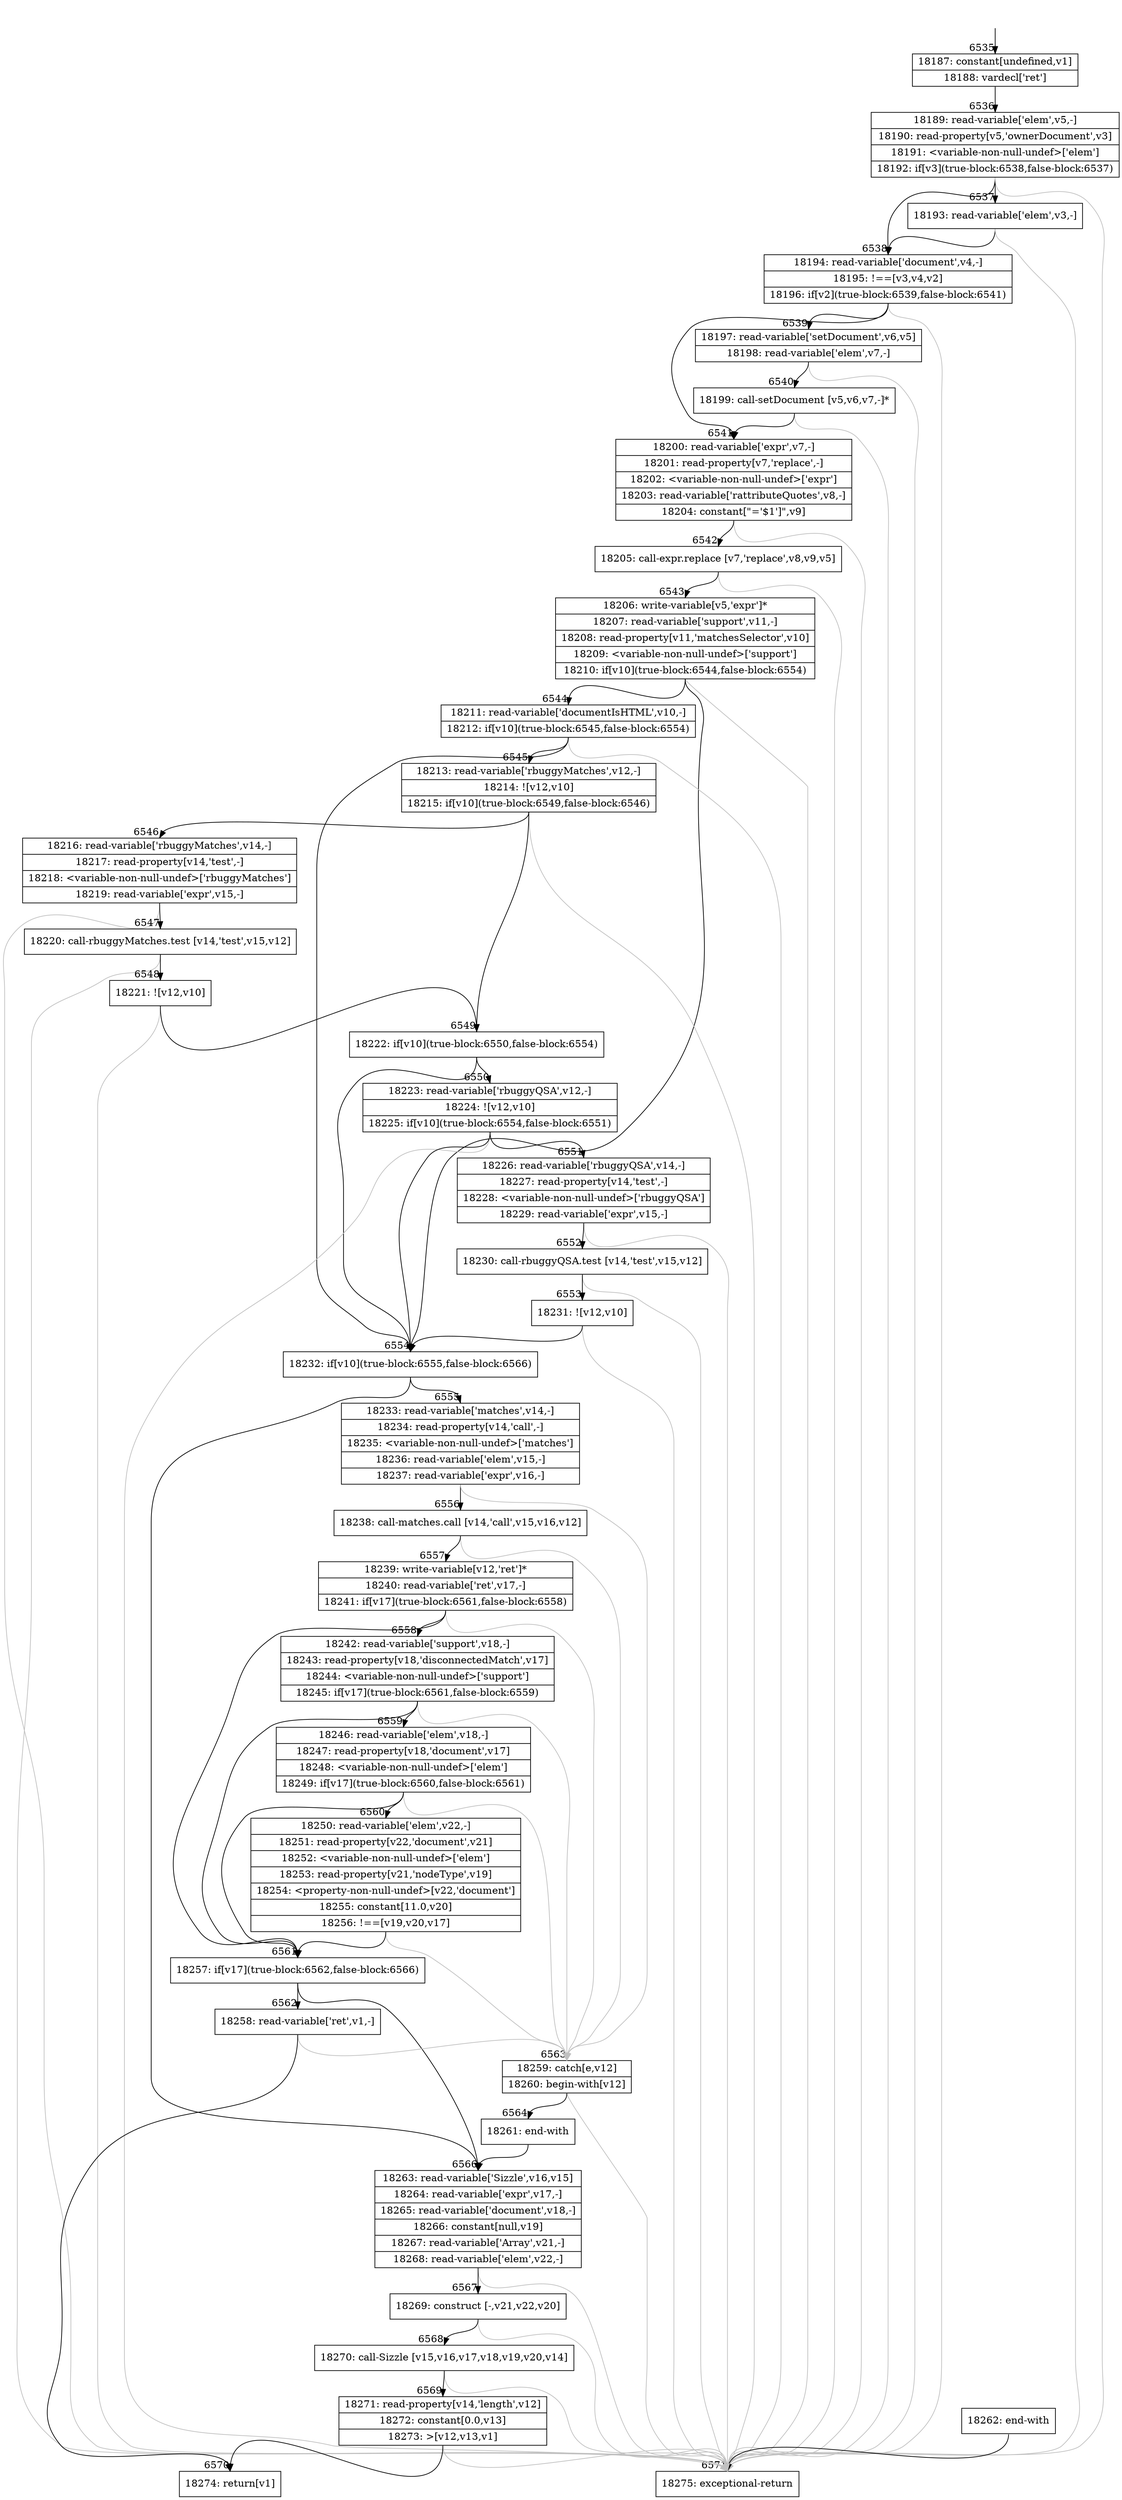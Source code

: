digraph {
rankdir="TD"
BB_entry509[shape=none,label=""];
BB_entry509 -> BB6535 [tailport=s, headport=n, headlabel="    6535"]
BB6535 [shape=record label="{18187: constant[undefined,v1]|18188: vardecl['ret']}" ] 
BB6535 -> BB6536 [tailport=s, headport=n, headlabel="      6536"]
BB6536 [shape=record label="{18189: read-variable['elem',v5,-]|18190: read-property[v5,'ownerDocument',v3]|18191: \<variable-non-null-undef\>['elem']|18192: if[v3](true-block:6538,false-block:6537)}" ] 
BB6536 -> BB6538 [tailport=s, headport=n, headlabel="      6538"]
BB6536 -> BB6537 [tailport=s, headport=n, headlabel="      6537"]
BB6536 -> BB6571 [tailport=s, headport=n, color=gray, headlabel="      6571"]
BB6537 [shape=record label="{18193: read-variable['elem',v3,-]}" ] 
BB6537 -> BB6538 [tailport=s, headport=n]
BB6537 -> BB6571 [tailport=s, headport=n, color=gray]
BB6538 [shape=record label="{18194: read-variable['document',v4,-]|18195: !==[v3,v4,v2]|18196: if[v2](true-block:6539,false-block:6541)}" ] 
BB6538 -> BB6539 [tailport=s, headport=n, headlabel="      6539"]
BB6538 -> BB6541 [tailport=s, headport=n, headlabel="      6541"]
BB6538 -> BB6571 [tailport=s, headport=n, color=gray]
BB6539 [shape=record label="{18197: read-variable['setDocument',v6,v5]|18198: read-variable['elem',v7,-]}" ] 
BB6539 -> BB6540 [tailport=s, headport=n, headlabel="      6540"]
BB6539 -> BB6571 [tailport=s, headport=n, color=gray]
BB6540 [shape=record label="{18199: call-setDocument [v5,v6,v7,-]*}" ] 
BB6540 -> BB6541 [tailport=s, headport=n]
BB6540 -> BB6571 [tailport=s, headport=n, color=gray]
BB6541 [shape=record label="{18200: read-variable['expr',v7,-]|18201: read-property[v7,'replace',-]|18202: \<variable-non-null-undef\>['expr']|18203: read-variable['rattributeQuotes',v8,-]|18204: constant[\"='$1']\",v9]}" ] 
BB6541 -> BB6542 [tailport=s, headport=n, headlabel="      6542"]
BB6541 -> BB6571 [tailport=s, headport=n, color=gray]
BB6542 [shape=record label="{18205: call-expr.replace [v7,'replace',v8,v9,v5]}" ] 
BB6542 -> BB6543 [tailport=s, headport=n, headlabel="      6543"]
BB6542 -> BB6571 [tailport=s, headport=n, color=gray]
BB6543 [shape=record label="{18206: write-variable[v5,'expr']*|18207: read-variable['support',v11,-]|18208: read-property[v11,'matchesSelector',v10]|18209: \<variable-non-null-undef\>['support']|18210: if[v10](true-block:6544,false-block:6554)}" ] 
BB6543 -> BB6554 [tailport=s, headport=n, headlabel="      6554"]
BB6543 -> BB6544 [tailport=s, headport=n, headlabel="      6544"]
BB6543 -> BB6571 [tailport=s, headport=n, color=gray]
BB6544 [shape=record label="{18211: read-variable['documentIsHTML',v10,-]|18212: if[v10](true-block:6545,false-block:6554)}" ] 
BB6544 -> BB6554 [tailport=s, headport=n]
BB6544 -> BB6545 [tailport=s, headport=n, headlabel="      6545"]
BB6544 -> BB6571 [tailport=s, headport=n, color=gray]
BB6545 [shape=record label="{18213: read-variable['rbuggyMatches',v12,-]|18214: ![v12,v10]|18215: if[v10](true-block:6549,false-block:6546)}" ] 
BB6545 -> BB6549 [tailport=s, headport=n, headlabel="      6549"]
BB6545 -> BB6546 [tailport=s, headport=n, headlabel="      6546"]
BB6545 -> BB6571 [tailport=s, headport=n, color=gray]
BB6546 [shape=record label="{18216: read-variable['rbuggyMatches',v14,-]|18217: read-property[v14,'test',-]|18218: \<variable-non-null-undef\>['rbuggyMatches']|18219: read-variable['expr',v15,-]}" ] 
BB6546 -> BB6547 [tailport=s, headport=n, headlabel="      6547"]
BB6546 -> BB6571 [tailport=s, headport=n, color=gray]
BB6547 [shape=record label="{18220: call-rbuggyMatches.test [v14,'test',v15,v12]}" ] 
BB6547 -> BB6548 [tailport=s, headport=n, headlabel="      6548"]
BB6547 -> BB6571 [tailport=s, headport=n, color=gray]
BB6548 [shape=record label="{18221: ![v12,v10]}" ] 
BB6548 -> BB6549 [tailport=s, headport=n]
BB6548 -> BB6571 [tailport=s, headport=n, color=gray]
BB6549 [shape=record label="{18222: if[v10](true-block:6550,false-block:6554)}" ] 
BB6549 -> BB6554 [tailport=s, headport=n]
BB6549 -> BB6550 [tailport=s, headport=n, headlabel="      6550"]
BB6550 [shape=record label="{18223: read-variable['rbuggyQSA',v12,-]|18224: ![v12,v10]|18225: if[v10](true-block:6554,false-block:6551)}" ] 
BB6550 -> BB6554 [tailport=s, headport=n]
BB6550 -> BB6551 [tailport=s, headport=n, headlabel="      6551"]
BB6550 -> BB6571 [tailport=s, headport=n, color=gray]
BB6551 [shape=record label="{18226: read-variable['rbuggyQSA',v14,-]|18227: read-property[v14,'test',-]|18228: \<variable-non-null-undef\>['rbuggyQSA']|18229: read-variable['expr',v15,-]}" ] 
BB6551 -> BB6552 [tailport=s, headport=n, headlabel="      6552"]
BB6551 -> BB6571 [tailport=s, headport=n, color=gray]
BB6552 [shape=record label="{18230: call-rbuggyQSA.test [v14,'test',v15,v12]}" ] 
BB6552 -> BB6553 [tailport=s, headport=n, headlabel="      6553"]
BB6552 -> BB6571 [tailport=s, headport=n, color=gray]
BB6553 [shape=record label="{18231: ![v12,v10]}" ] 
BB6553 -> BB6554 [tailport=s, headport=n]
BB6553 -> BB6571 [tailport=s, headport=n, color=gray]
BB6554 [shape=record label="{18232: if[v10](true-block:6555,false-block:6566)}" ] 
BB6554 -> BB6555 [tailport=s, headport=n, headlabel="      6555"]
BB6554 -> BB6566 [tailport=s, headport=n, headlabel="      6566"]
BB6555 [shape=record label="{18233: read-variable['matches',v14,-]|18234: read-property[v14,'call',-]|18235: \<variable-non-null-undef\>['matches']|18236: read-variable['elem',v15,-]|18237: read-variable['expr',v16,-]}" ] 
BB6555 -> BB6556 [tailport=s, headport=n, headlabel="      6556"]
BB6555 -> BB6563 [tailport=s, headport=n, color=gray, headlabel="      6563"]
BB6556 [shape=record label="{18238: call-matches.call [v14,'call',v15,v16,v12]}" ] 
BB6556 -> BB6557 [tailport=s, headport=n, headlabel="      6557"]
BB6556 -> BB6563 [tailport=s, headport=n, color=gray]
BB6557 [shape=record label="{18239: write-variable[v12,'ret']*|18240: read-variable['ret',v17,-]|18241: if[v17](true-block:6561,false-block:6558)}" ] 
BB6557 -> BB6561 [tailport=s, headport=n, headlabel="      6561"]
BB6557 -> BB6558 [tailport=s, headport=n, headlabel="      6558"]
BB6557 -> BB6563 [tailport=s, headport=n, color=gray]
BB6558 [shape=record label="{18242: read-variable['support',v18,-]|18243: read-property[v18,'disconnectedMatch',v17]|18244: \<variable-non-null-undef\>['support']|18245: if[v17](true-block:6561,false-block:6559)}" ] 
BB6558 -> BB6561 [tailport=s, headport=n]
BB6558 -> BB6559 [tailport=s, headport=n, headlabel="      6559"]
BB6558 -> BB6563 [tailport=s, headport=n, color=gray]
BB6559 [shape=record label="{18246: read-variable['elem',v18,-]|18247: read-property[v18,'document',v17]|18248: \<variable-non-null-undef\>['elem']|18249: if[v17](true-block:6560,false-block:6561)}" ] 
BB6559 -> BB6561 [tailport=s, headport=n]
BB6559 -> BB6560 [tailport=s, headport=n, headlabel="      6560"]
BB6559 -> BB6563 [tailport=s, headport=n, color=gray]
BB6560 [shape=record label="{18250: read-variable['elem',v22,-]|18251: read-property[v22,'document',v21]|18252: \<variable-non-null-undef\>['elem']|18253: read-property[v21,'nodeType',v19]|18254: \<property-non-null-undef\>[v22,'document']|18255: constant[11.0,v20]|18256: !==[v19,v20,v17]}" ] 
BB6560 -> BB6561 [tailport=s, headport=n]
BB6560 -> BB6563 [tailport=s, headport=n, color=gray]
BB6561 [shape=record label="{18257: if[v17](true-block:6562,false-block:6566)}" ] 
BB6561 -> BB6562 [tailport=s, headport=n, headlabel="      6562"]
BB6561 -> BB6566 [tailport=s, headport=n]
BB6562 [shape=record label="{18258: read-variable['ret',v1,-]}" ] 
BB6562 -> BB6570 [tailport=s, headport=n, headlabel="      6570"]
BB6562 -> BB6563 [tailport=s, headport=n, color=gray]
BB6563 [shape=record label="{18259: catch[e,v12]|18260: begin-with[v12]}" ] 
BB6563 -> BB6564 [tailport=s, headport=n, headlabel="      6564"]
BB6563 -> BB6571 [tailport=s, headport=n, color=gray]
BB6564 [shape=record label="{18261: end-with}" ] 
BB6564 -> BB6566 [tailport=s, headport=n]
BB6565 [shape=record label="{18262: end-with}" ] 
BB6565 -> BB6571 [tailport=s, headport=n]
BB6566 [shape=record label="{18263: read-variable['Sizzle',v16,v15]|18264: read-variable['expr',v17,-]|18265: read-variable['document',v18,-]|18266: constant[null,v19]|18267: read-variable['Array',v21,-]|18268: read-variable['elem',v22,-]}" ] 
BB6566 -> BB6567 [tailport=s, headport=n, headlabel="      6567"]
BB6566 -> BB6571 [tailport=s, headport=n, color=gray]
BB6567 [shape=record label="{18269: construct [-,v21,v22,v20]}" ] 
BB6567 -> BB6568 [tailport=s, headport=n, headlabel="      6568"]
BB6567 -> BB6571 [tailport=s, headport=n, color=gray]
BB6568 [shape=record label="{18270: call-Sizzle [v15,v16,v17,v18,v19,v20,v14]}" ] 
BB6568 -> BB6569 [tailport=s, headport=n, headlabel="      6569"]
BB6568 -> BB6571 [tailport=s, headport=n, color=gray]
BB6569 [shape=record label="{18271: read-property[v14,'length',v12]|18272: constant[0.0,v13]|18273: \>[v12,v13,v1]}" ] 
BB6569 -> BB6570 [tailport=s, headport=n]
BB6569 -> BB6571 [tailport=s, headport=n, color=gray]
BB6570 [shape=record label="{18274: return[v1]}" ] 
BB6571 [shape=record label="{18275: exceptional-return}" ] 
//#$~ 5191
}

